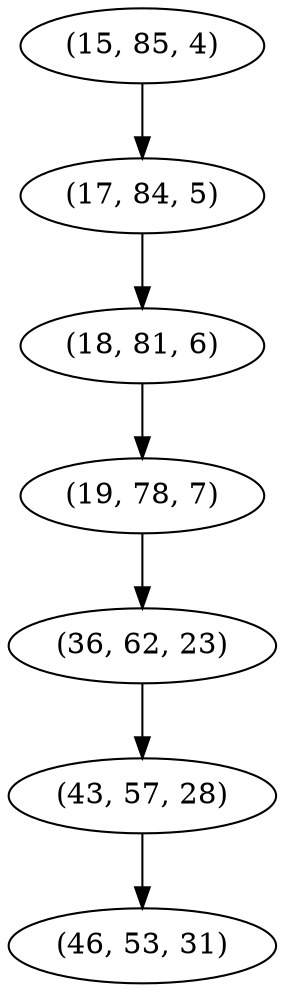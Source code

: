 digraph tree {
    "(15, 85, 4)";
    "(17, 84, 5)";
    "(18, 81, 6)";
    "(19, 78, 7)";
    "(36, 62, 23)";
    "(43, 57, 28)";
    "(46, 53, 31)";
    "(15, 85, 4)" -> "(17, 84, 5)";
    "(17, 84, 5)" -> "(18, 81, 6)";
    "(18, 81, 6)" -> "(19, 78, 7)";
    "(19, 78, 7)" -> "(36, 62, 23)";
    "(36, 62, 23)" -> "(43, 57, 28)";
    "(43, 57, 28)" -> "(46, 53, 31)";
}
